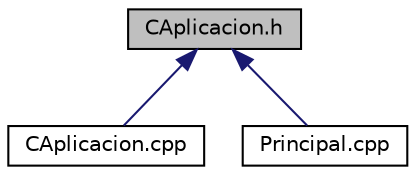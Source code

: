 digraph "CAplicacion.h"
{
  edge [fontname="Helvetica",fontsize="10",labelfontname="Helvetica",labelfontsize="10"];
  node [fontname="Helvetica",fontsize="10",shape=record];
  Node1 [label="CAplicacion.h",height=0.2,width=0.4,color="black", fillcolor="grey75", style="filled", fontcolor="black"];
  Node1 -> Node2 [dir="back",color="midnightblue",fontsize="10",style="solid",fontname="Helvetica"];
  Node2 [label="CAplicacion.cpp",height=0.2,width=0.4,color="black", fillcolor="white", style="filled",URL="$CAplicacion_8cpp.html"];
  Node1 -> Node3 [dir="back",color="midnightblue",fontsize="10",style="solid",fontname="Helvetica"];
  Node3 [label="Principal.cpp",height=0.2,width=0.4,color="black", fillcolor="white", style="filled",URL="$Principal_8cpp.html"];
}
